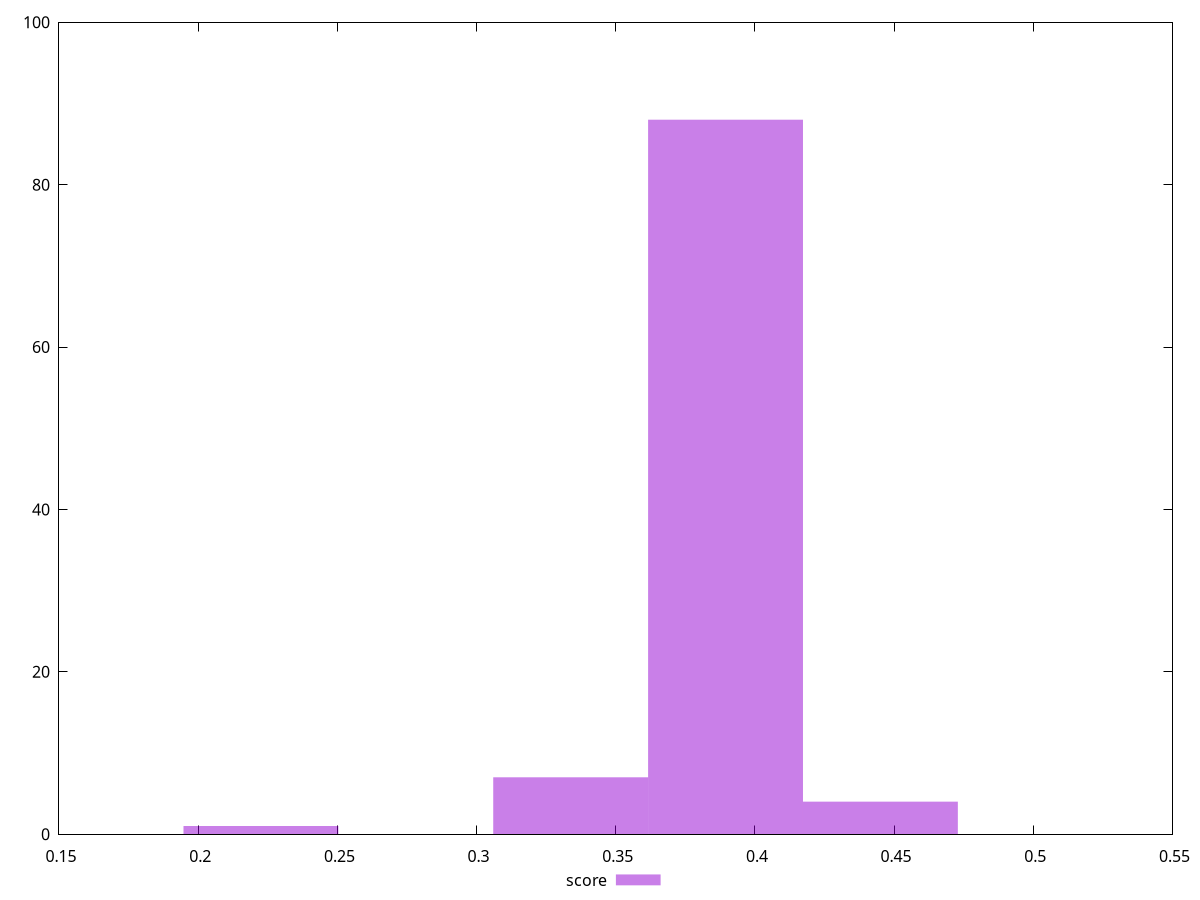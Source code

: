 reset
set terminal svg size 640, 490 enhanced background rgb 'white'
set output "reprap/max-potential-fid/samples/pages/score/histogram.svg"

$score <<EOF
0.22253731214696398 1
0.38944029625718696 88
0.33380596822044595 7
0.44507462429392797 4
EOF

set key outside below
set boxwidth 0.055634328036740996
set yrange [0:100]
set style fill transparent solid 0.5 noborder

plot \
  $score title "score" with boxes, \


reset